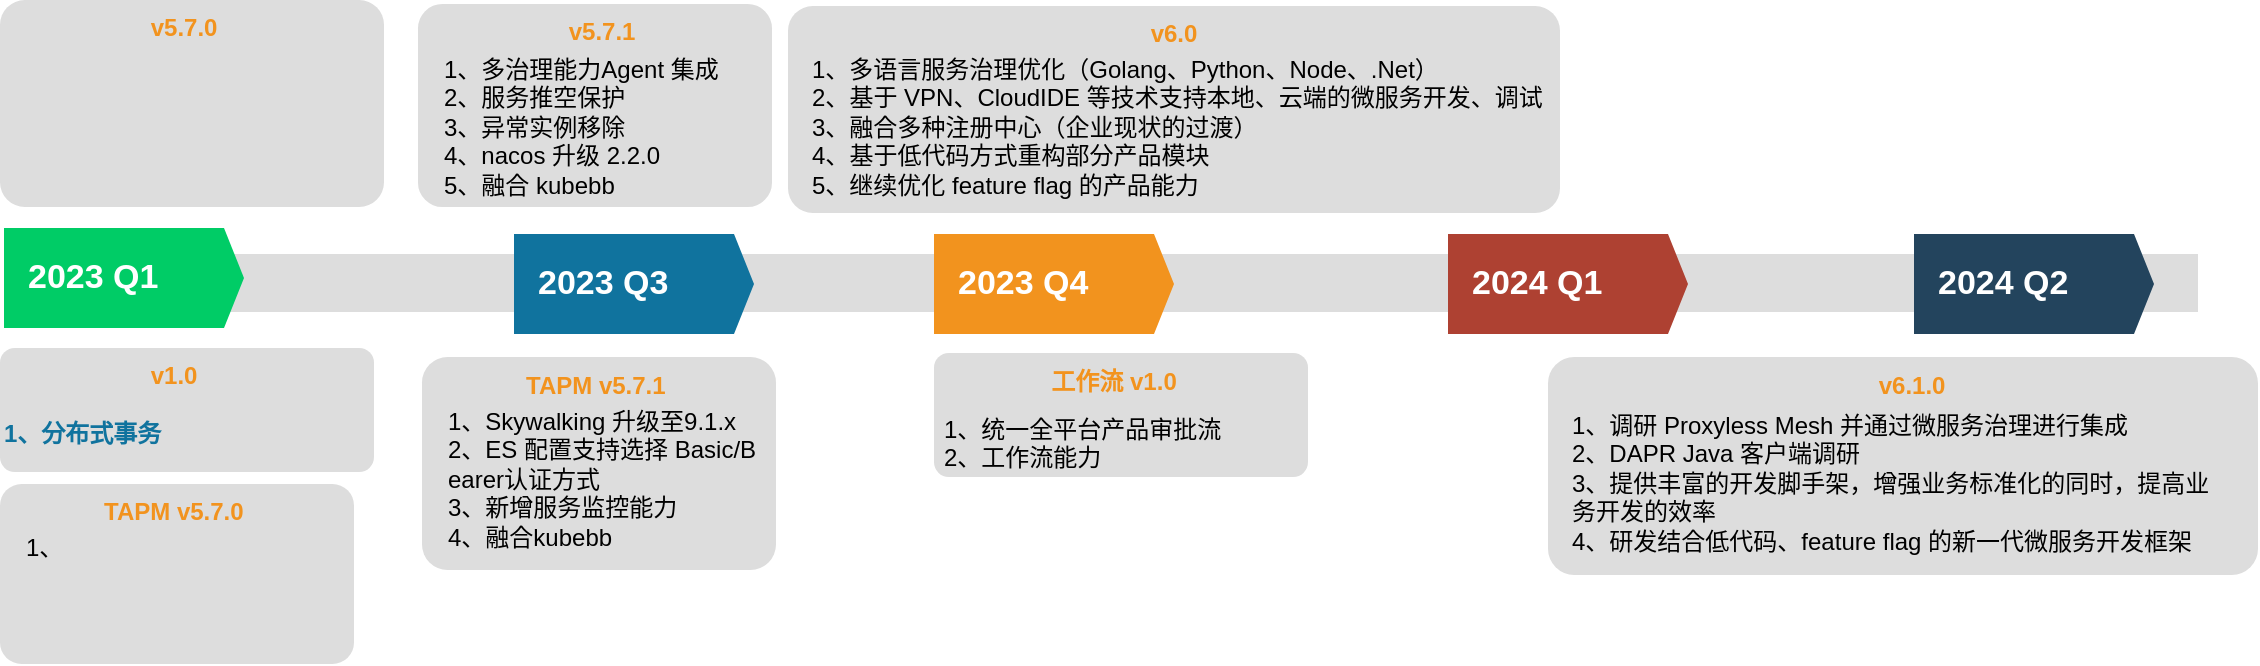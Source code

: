 <mxfile version="21.6.9" type="github">
  <diagram id="LPxzDfarXafkQE6jDnBZ" name="Page-1">
    <mxGraphModel dx="1688" dy="-168" grid="0" gridSize="10" guides="1" tooltips="1" connect="1" arrows="1" fold="1" page="0" pageScale="1" pageWidth="827" pageHeight="1169" math="0" shadow="0">
      <root>
        <mxCell id="0" />
        <mxCell id="1" parent="0" />
        <mxCell id="-Ru4AuKq-2Gei_yiUdHQ-51" value="" style="fillColor=#dddddd;rounded=0;strokeColor=none;" parent="1" vertex="1">
          <mxGeometry x="-140" y="1154" width="1097" height="29" as="geometry" />
        </mxCell>
        <mxCell id="-Ru4AuKq-2Gei_yiUdHQ-52" value="2023 Q3" style="shape=mxgraph.infographic.ribbonSimple;notch1=0;notch2=10;notch=0;html=1;fillColor=#10739E;strokeColor=none;shadow=0;fontSize=17;fontColor=#FFFFFF;align=left;spacingLeft=10;fontStyle=1;" parent="1" vertex="1">
          <mxGeometry x="115" y="1144" width="120" height="50" as="geometry" />
        </mxCell>
        <mxCell id="-Ru4AuKq-2Gei_yiUdHQ-53" value="2023 Q4" style="shape=mxgraph.infographic.ribbonSimple;notch1=0;notch2=10;notch=0;html=1;fillColor=#F2931E;strokeColor=none;shadow=0;fontSize=17;fontColor=#FFFFFF;align=left;spacingLeft=10;fontStyle=1;" parent="1" vertex="1">
          <mxGeometry x="325" y="1144" width="120" height="50" as="geometry" />
        </mxCell>
        <mxCell id="-Ru4AuKq-2Gei_yiUdHQ-54" value="2024 Q1" style="shape=mxgraph.infographic.ribbonSimple;notch1=0;notch2=10;notch=0;html=1;fillColor=#AE4132;strokeColor=none;shadow=0;fontSize=17;fontColor=#FFFFFF;align=left;spacingLeft=10;fontStyle=1;" parent="1" vertex="1">
          <mxGeometry x="582" y="1144" width="120" height="50" as="geometry" />
        </mxCell>
        <mxCell id="-Ru4AuKq-2Gei_yiUdHQ-55" value="2024 Q2" style="shape=mxgraph.infographic.ribbonSimple;notch1=0;notch2=10;notch=0;html=1;fillColor=#23445D;strokeColor=none;shadow=0;fontSize=17;fontColor=#FFFFFF;align=left;spacingLeft=10;fontStyle=1;" parent="1" vertex="1">
          <mxGeometry x="815" y="1144" width="120" height="50" as="geometry" />
        </mxCell>
        <mxCell id="-Ru4AuKq-2Gei_yiUdHQ-56" value="&lt;b style=&quot;color: rgb(242 , 147 , 30)&quot;&gt;&amp;nbsp; &amp;nbsp; &amp;nbsp; &amp;nbsp; &amp;nbsp; &amp;nbsp; &amp;nbsp; &amp;nbsp; &amp;nbsp; &amp;nbsp; &amp;nbsp; v5.7.1&lt;/b&gt;&lt;font color=&quot;#10739e&quot;&gt;&lt;span&gt;&lt;br&gt;&lt;br&gt;&lt;/span&gt;&lt;br&gt;&lt;/font&gt;" style="rounded=1;strokeColor=none;fillColor=#DDDDDD;align=left;arcSize=12;verticalAlign=top;whiteSpace=wrap;html=1;fontSize=12;fontStyle=1" parent="1" vertex="1">
          <mxGeometry x="67" y="1029" width="177" height="101.5" as="geometry" />
        </mxCell>
        <mxCell id="-Ru4AuKq-2Gei_yiUdHQ-61" value="1、多治理能力Agent 集成&lt;br&gt;2、服务推空保护&lt;br&gt;3、异常实例移除&lt;br&gt;4、nacos 升级 2.2.0&lt;br&gt;5、融合 kubebb&lt;br&gt;&lt;div&gt;&lt;/div&gt;" style="text;html=1;" parent="1" vertex="1">
          <mxGeometry x="78" y="1048" width="159" height="54" as="geometry" />
        </mxCell>
        <mxCell id="-Ru4AuKq-2Gei_yiUdHQ-70" value="&lt;b style=&quot;color: rgb(242 , 147 , 30)&quot;&gt;&amp;nbsp; &amp;nbsp; &amp;nbsp; &amp;nbsp; &amp;nbsp; &amp;nbsp; &amp;nbsp; &amp;nbsp; &amp;nbsp; &amp;nbsp; &amp;nbsp; &amp;nbsp; &amp;nbsp; &amp;nbsp; &amp;nbsp; &amp;nbsp; &amp;nbsp; &amp;nbsp; &amp;nbsp; &amp;nbsp; &amp;nbsp; &amp;nbsp; &amp;nbsp; &amp;nbsp; &amp;nbsp;v6.1.0&lt;/b&gt;&lt;font color=&quot;#10739e&quot;&gt;&lt;span&gt;&lt;br&gt;&lt;br&gt;&lt;/span&gt;&lt;br&gt;&lt;/font&gt;" style="rounded=1;strokeColor=none;fillColor=#DDDDDD;align=left;arcSize=12;verticalAlign=top;whiteSpace=wrap;html=1;fontSize=12;fontStyle=1" parent="1" vertex="1">
          <mxGeometry x="632" y="1205.5" width="355" height="109" as="geometry" />
        </mxCell>
        <mxCell id="7" value="&lt;font style=&quot;font-size: 10px&quot;&gt;&lt;font style=&quot;font-size: 12px&quot; color=&quot;#F2931E&quot;&gt;&lt;b&gt;v6.0&lt;/b&gt;&lt;/font&gt;&lt;br&gt;&lt;/font&gt;" style="rounded=1;strokeColor=none;fillColor=#DDDDDD;align=center;arcSize=12;verticalAlign=top;whiteSpace=wrap;html=1;fontSize=12;" parent="1" vertex="1">
          <mxGeometry x="252" y="1030" width="386" height="103.5" as="geometry" />
        </mxCell>
        <mxCell id="9" value="&lt;div&gt;1、多语言服务治理优化（Golang、Python、Node、.Net）&lt;/div&gt;&lt;span style=&quot;white-space: nowrap&quot;&gt;2、&lt;/span&gt;基于 VPN、CloudIDE 等技术支持本地、云端的微服务开发、调试&lt;br&gt;&lt;span style=&quot;white-space: nowrap&quot;&gt;3、融合&lt;/span&gt;多种注册中心（企业现状的过渡）&lt;br&gt;&lt;span style=&quot;white-space: nowrap&quot;&gt;4、&lt;/span&gt;基于低代码方式重构部分产品模块&lt;br&gt;&lt;span style=&quot;white-space: nowrap&quot;&gt;5、继续优化 feature flag 的产品能力&lt;br&gt;&lt;/span&gt;" style="text;html=1;whiteSpace=wrap;" parent="1" vertex="1">
          <mxGeometry x="262" y="1048" width="376" height="86" as="geometry" />
        </mxCell>
        <mxCell id="10" value="&lt;div&gt;&lt;/div&gt;&lt;div&gt;1、调研 Proxyless Mesh 并通过微服务治理进行集成&lt;/div&gt;&lt;div&gt;2、DAPR Java 客户端调研&lt;/div&gt;&lt;div&gt;3、提供丰富的开发脚手架，增强业务标准化的同时，提高业务开发的效率&lt;/div&gt;&lt;div&gt;4、研发结合低代码、feature flag 的新一代微服务开发框架&lt;/div&gt;" style="text;html=1;whiteSpace=wrap;" parent="1" vertex="1">
          <mxGeometry x="642" y="1226" width="330" height="85" as="geometry" />
        </mxCell>
        <mxCell id="kjNINUmJ4nMNvlj-G-Dl-10" value="2023 Q1" style="shape=mxgraph.infographic.ribbonSimple;notch1=0;notch2=10;notch=0;html=1;fillColor=#00CC66;strokeColor=none;shadow=0;fontSize=17;fontColor=#FFFFFF;align=left;spacingLeft=10;fontStyle=1;" vertex="1" parent="1">
          <mxGeometry x="-140" y="1141" width="120" height="50" as="geometry" />
        </mxCell>
        <mxCell id="kjNINUmJ4nMNvlj-G-Dl-11" value="&lt;b style=&quot;color: rgb(242 , 147 , 30)&quot;&gt;&amp;nbsp; &amp;nbsp; &amp;nbsp; &amp;nbsp; &amp;nbsp; &amp;nbsp; &amp;nbsp; &amp;nbsp; &amp;nbsp; &amp;nbsp; &amp;nbsp; v5.7.0&lt;/b&gt;&lt;font color=&quot;#10739e&quot;&gt;&lt;span&gt;&lt;br&gt;&lt;br&gt;&lt;/span&gt;&lt;br&gt;&lt;/font&gt;" style="rounded=1;strokeColor=none;fillColor=#DDDDDD;align=left;arcSize=12;verticalAlign=top;whiteSpace=wrap;html=1;fontSize=12;fontStyle=1" vertex="1" parent="1">
          <mxGeometry x="-142" y="1027" width="192" height="103.5" as="geometry" />
        </mxCell>
        <mxCell id="kjNINUmJ4nMNvlj-G-Dl-12" value="&lt;b style=&quot;color: rgb(242 , 147 , 30)&quot;&gt;&amp;nbsp; &amp;nbsp; &amp;nbsp; &amp;nbsp; &amp;nbsp; &amp;nbsp; &amp;nbsp; &amp;nbsp; &amp;nbsp; &amp;nbsp; &amp;nbsp; v1.0&lt;/b&gt;&lt;font color=&quot;#10739e&quot;&gt;&lt;span&gt;&lt;br&gt;&lt;br&gt;&lt;/span&gt;1、分布式事务&lt;br&gt;&lt;/font&gt;" style="rounded=1;strokeColor=none;fillColor=#DDDDDD;align=left;arcSize=12;verticalAlign=top;whiteSpace=wrap;html=1;fontSize=12;fontStyle=1" vertex="1" parent="1">
          <mxGeometry x="-142" y="1201" width="187" height="62" as="geometry" />
        </mxCell>
        <mxCell id="kjNINUmJ4nMNvlj-G-Dl-13" value="&lt;b style=&quot;color: rgb(242 , 147 , 30)&quot;&gt;&amp;nbsp; &amp;nbsp; &amp;nbsp; &amp;nbsp; &amp;nbsp; &amp;nbsp; &amp;nbsp; &amp;nbsp;TAPM v5.7.0&lt;/b&gt;&lt;font color=&quot;#10739e&quot;&gt;&lt;span&gt;&lt;br&gt;&lt;br&gt;&lt;/span&gt;&lt;br&gt;&lt;/font&gt;" style="rounded=1;strokeColor=none;fillColor=#DDDDDD;align=left;arcSize=12;verticalAlign=top;whiteSpace=wrap;html=1;fontSize=12;fontStyle=1" vertex="1" parent="1">
          <mxGeometry x="-142" y="1269" width="177" height="90" as="geometry" />
        </mxCell>
        <mxCell id="kjNINUmJ4nMNvlj-G-Dl-14" value="1、&lt;br&gt;&lt;div&gt;&lt;/div&gt;" style="text;html=1;" vertex="1" parent="1">
          <mxGeometry x="-131" y="1287" width="159" height="54" as="geometry" />
        </mxCell>
        <mxCell id="kjNINUmJ4nMNvlj-G-Dl-15" value="&lt;b style=&quot;color: rgb(242 , 147 , 30)&quot;&gt;&amp;nbsp; &amp;nbsp; &amp;nbsp; &amp;nbsp; &amp;nbsp; &amp;nbsp; &amp;nbsp; &amp;nbsp;TAPM v5.7.1&lt;/b&gt;&lt;font color=&quot;#10739e&quot;&gt;&lt;span&gt;&lt;br&gt;&lt;br&gt;&lt;/span&gt;&lt;br&gt;&lt;/font&gt;" style="rounded=1;strokeColor=none;fillColor=#DDDDDD;align=left;arcSize=12;verticalAlign=top;whiteSpace=wrap;html=1;fontSize=12;fontStyle=1" vertex="1" parent="1">
          <mxGeometry x="69" y="1205.5" width="177" height="106.5" as="geometry" />
        </mxCell>
        <mxCell id="kjNINUmJ4nMNvlj-G-Dl-16" value="1、Skywalking 升级至9.1.x&lt;br&gt;2、ES 配置支持选择 Basic/B&lt;br&gt;earer认证方式&lt;br&gt;3、新增服务监控能力&lt;br&gt;4、融合kubebb&lt;br&gt;&lt;div&gt;&lt;/div&gt;" style="text;html=1;" vertex="1" parent="1">
          <mxGeometry x="80" y="1223.5" width="159" height="54" as="geometry" />
        </mxCell>
        <mxCell id="kjNINUmJ4nMNvlj-G-Dl-17" value="&lt;b style=&quot;color: rgb(242 , 147 , 30)&quot;&gt;&amp;nbsp; &amp;nbsp; &amp;nbsp; &amp;nbsp; &amp;nbsp; &amp;nbsp; &amp;nbsp; &amp;nbsp; &amp;nbsp;工作流 v1.0&lt;/b&gt;&lt;font color=&quot;#10739e&quot;&gt;&lt;span&gt;&lt;br&gt;&lt;/span&gt;&lt;br&gt;&lt;/font&gt;" style="rounded=1;strokeColor=none;fillColor=#DDDDDD;align=left;arcSize=12;verticalAlign=top;whiteSpace=wrap;html=1;fontSize=12;fontStyle=1" vertex="1" parent="1">
          <mxGeometry x="325" y="1203.5" width="187" height="62" as="geometry" />
        </mxCell>
        <mxCell id="kjNINUmJ4nMNvlj-G-Dl-18" value="&lt;div&gt;&lt;/div&gt;&lt;div&gt;1、统一全平台产品审批流&lt;br&gt;&lt;/div&gt;&lt;div&gt;2、工作流能力&lt;/div&gt;" style="text;html=1;whiteSpace=wrap;" vertex="1" parent="1">
          <mxGeometry x="328" y="1227.5" width="177" height="41.5" as="geometry" />
        </mxCell>
      </root>
    </mxGraphModel>
  </diagram>
</mxfile>
